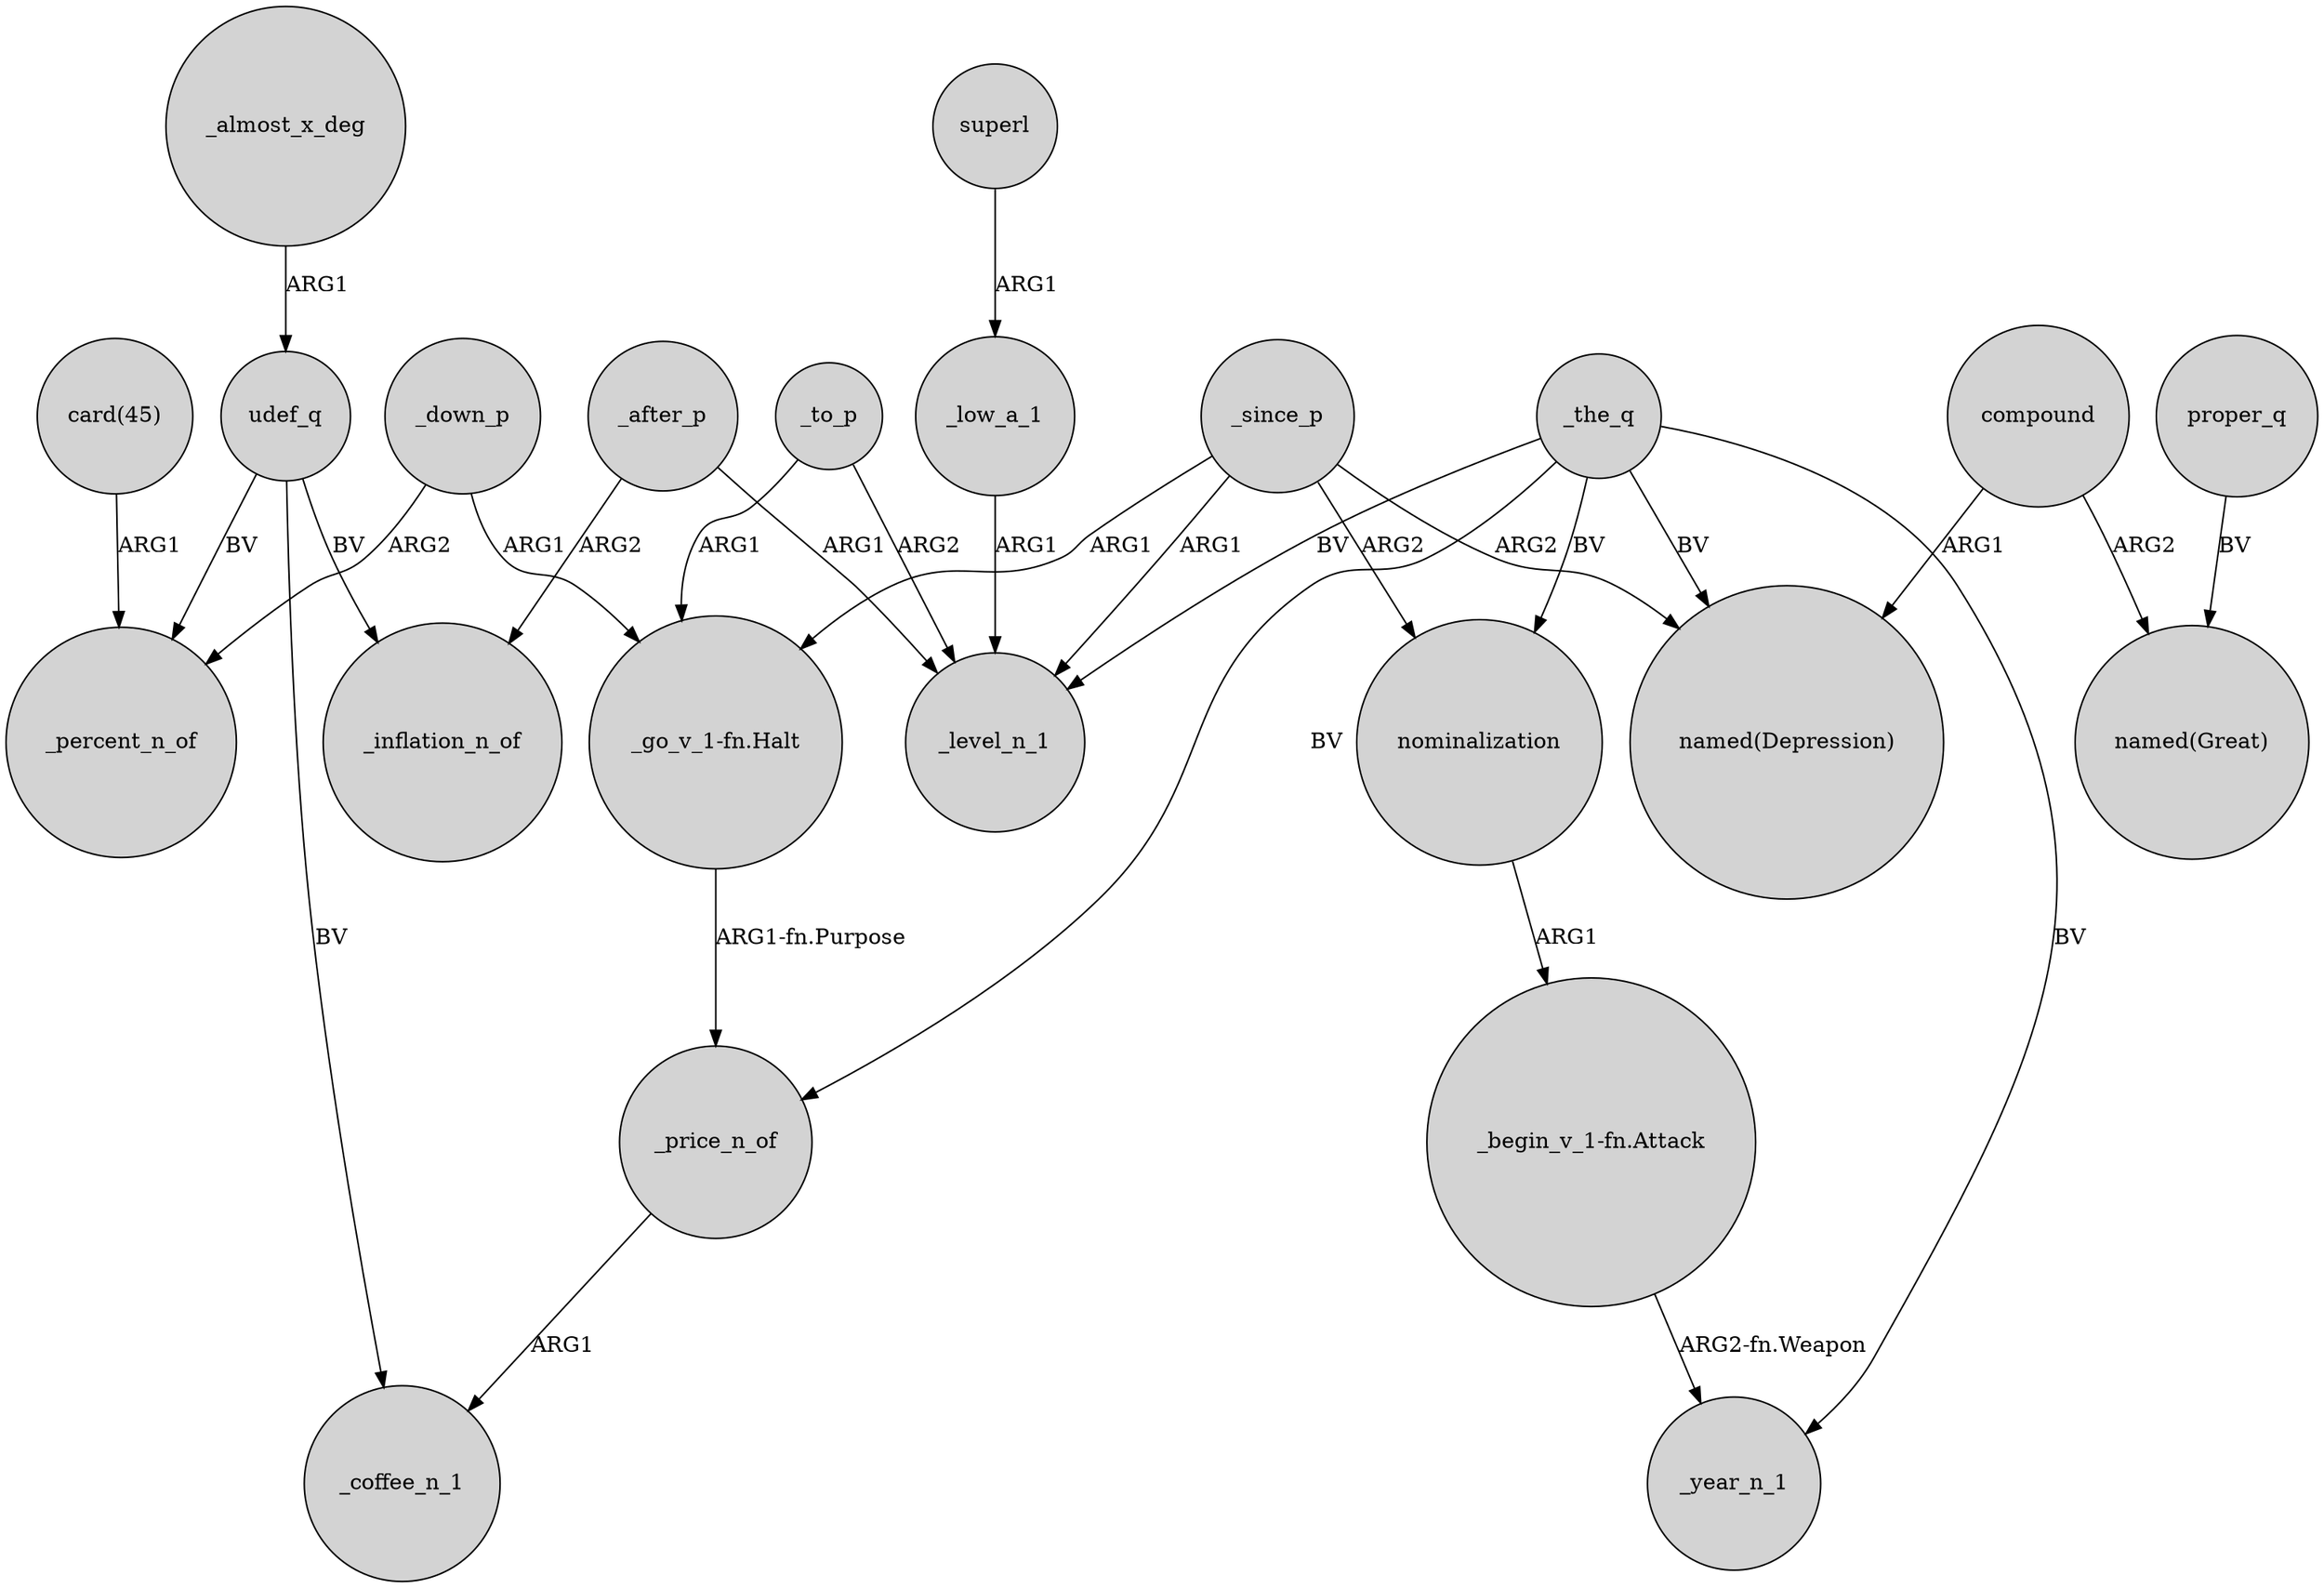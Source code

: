 digraph {
	node [shape=circle style=filled]
	_after_p -> _inflation_n_of [label=ARG2]
	superl -> _low_a_1 [label=ARG1]
	_the_q -> nominalization [label=BV]
	_the_q -> _level_n_1 [label=BV]
	nominalization -> "_begin_v_1-fn.Attack" [label=ARG1]
	compound -> "named(Great)" [label=ARG2]
	_price_n_of -> _coffee_n_1 [label=ARG1]
	_down_p -> "_go_v_1-fn.Halt" [label=ARG1]
	_since_p -> nominalization [label=ARG2]
	"card(45)" -> _percent_n_of [label=ARG1]
	compound -> "named(Depression)" [label=ARG1]
	udef_q -> _inflation_n_of [label=BV]
	"_go_v_1-fn.Halt" -> _price_n_of [label="ARG1-fn.Purpose"]
	_since_p -> "named(Depression)" [label=ARG2]
	_since_p -> "_go_v_1-fn.Halt" [label=ARG1]
	udef_q -> _percent_n_of [label=BV]
	_the_q -> _year_n_1 [label=BV]
	proper_q -> "named(Great)" [label=BV]
	_low_a_1 -> _level_n_1 [label=ARG1]
	_to_p -> _level_n_1 [label=ARG2]
	udef_q -> _coffee_n_1 [label=BV]
	_since_p -> _level_n_1 [label=ARG1]
	_almost_x_deg -> udef_q [label=ARG1]
	_down_p -> _percent_n_of [label=ARG2]
	"_begin_v_1-fn.Attack" -> _year_n_1 [label="ARG2-fn.Weapon"]
	_the_q -> _price_n_of [label=BV]
	_to_p -> "_go_v_1-fn.Halt" [label=ARG1]
	_after_p -> _level_n_1 [label=ARG1]
	_the_q -> "named(Depression)" [label=BV]
}
